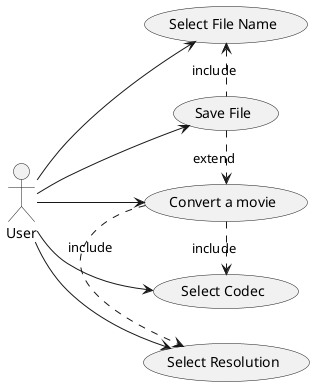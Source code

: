 @startuml
(Select File Name) as (Name)
(Save File) as (Save)
(Convert a movie) as (Convert)
(Select Codec) as (Codec)
(Select Resolution) as (Resolution)
left to right direction

User --> (Name)
User --> (Save)
User --> (Convert)
User --> (Codec)
User --> (Resolution)

(Name) <. (Save) : include
(Convert) .> (Codec) : include
(Convert) .> (Resolution) : include
(Save) .> (Convert) : extend

@enduml
